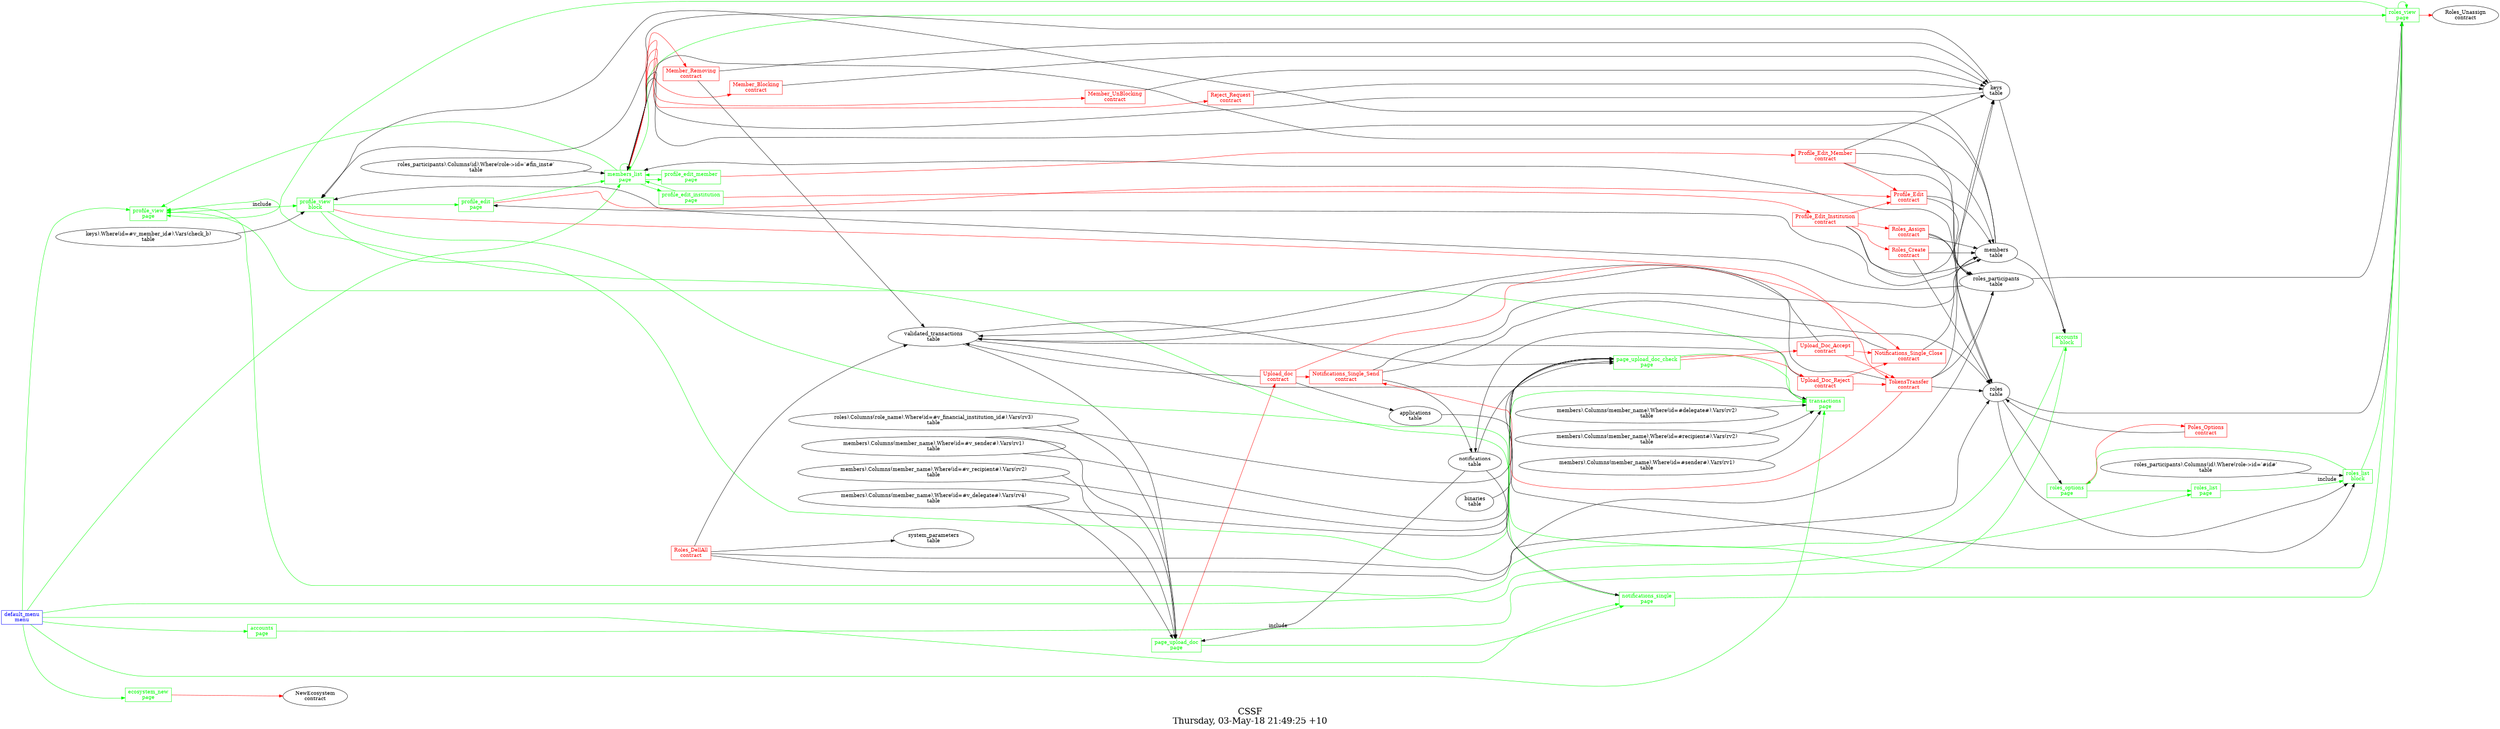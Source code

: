 digraph G {
fontsize="24";
label="CSSF\nThursday, 03-May-18 21:49:25 +10";
nojustify=true;
ordering=out;
rankdir=LR;
size="30";
"default_menu\nmenu" -> "profile_view\npage"  [ color=green ]
"default_menu\nmenu" -> "members_list\npage"  [ color=green ]
"default_menu\nmenu" -> "roles_list\npage"  [ color=green ]
"default_menu\nmenu" -> "notifications_single\npage"  [ color=green ]
"default_menu\nmenu" -> "accounts\npage"  [ color=green ]
"default_menu\nmenu" -> "transactions\npage"  [ color=green ]
"default_menu\nmenu" -> "ecosystem_new\npage"  [ color=green ]
"default_menu\nmenu" [color=blue, fontcolor=blue, group=menus, shape=record];
"accounts\npage" -> "accounts\nblock"  [ color=green, label=include ]
"accounts\npage" [color=green, fontcolor=green, group=pages, shape=record];
"ecosystem_new\npage" -> "NewEcosystem\ncontract"  [ color=red ]
"ecosystem_new\npage" [color=green, fontcolor=green, group=pages, shape=record];
"members_list\npage" -> "Member_Removing\ncontract"  [ color=red ]
"members_list\npage" -> "Member_Blocking\ncontract"  [ color=red ]
"members_list\npage" -> "Member_UnBlocking\ncontract"  [ color=red ]
"members_list\npage" -> "Reject_Request\ncontract"  [ color=red ]
"keys\ntable" -> "members_list\npage"  [ color="" ]
"members\ntable" -> "members_list\npage"  [ color="" ]
"roles\ntable" -> "members_list\npage"  [ color="" ]
"roles_participants).Columns(id).Where(role->id='#fin_inst#'\ntable" -> "members_list\npage"  [ color="" ]
"roles_participants\ntable" -> "members_list\npage"  [ color="" ]
"members_list\npage" -> "profile_view\npage"  [ color=green ]
"members_list\npage" -> "roles_view\npage"  [ color=green ]
"members_list\npage" -> "members_list\npage"  [ color=green ]
"members_list\npage" -> "profile_edit_member\npage"  [ color=green ]
"members_list\npage" -> "profile_edit_institution\npage"  [ color=green ]
"members_list\npage" [color=green, fontcolor=green, group=pages, shape=record];
"notifications\ntable" -> "notifications_single\npage"  [ color="" ]
"notifications_single\npage" -> "profile_view\npage"  [ color=green ]
"notifications_single\npage" -> "roles_view\npage"  [ color=green ]
"notifications_single\npage" [color=green, fontcolor=green, group=pages, shape=record];
"page_upload_doc\npage" -> "Upload_doc\ncontract"  [ color=red ]
"notifications\ntable" -> "page_upload_doc\npage"  [ color="" ]
"validated_transactions\ntable" -> "page_upload_doc\npage"  [ color="" ]
"members).Columns(member_name).Where(id=#v_sender#).Vars(rv1)\ntable" -> "page_upload_doc\npage"  [ color="" ]
"members).Columns(member_name).Where(id=#v_recipient#).Vars(rv2)\ntable" -> "page_upload_doc\npage"  [ color="" ]
"roles).Columns(role_name).Where(id=#v_financial_institution_id#).Vars(rv3)\ntable" -> "page_upload_doc\npage"  [ color="" ]
"members).Columns(member_name).Where(id=#v_delegate#).Vars(rv4)\ntable" -> "page_upload_doc\npage"  [ color="" ]
"page_upload_doc\npage" -> "notifications_single\npage"  [ color=green ]
"page_upload_doc\npage" [color=green, fontcolor=green, group=pages, shape=record];
"page_upload_doc_check\npage" -> "Upload_Doc_Reject\ncontract"  [ color=red ]
"page_upload_doc_check\npage" -> "Upload_Doc_Accept\ncontract"  [ color=red ]
"notifications\ntable" -> "page_upload_doc_check\npage"  [ color="" ]
"validated_transactions\ntable" -> "page_upload_doc_check\npage"  [ color="" ]
"members).Columns(member_name).Where(id=#v_sender#).Vars(rv1)\ntable" -> "page_upload_doc_check\npage"  [ color="" ]
"members).Columns(member_name).Where(id=#v_recipient#).Vars(rv2)\ntable" -> "page_upload_doc_check\npage"  [ color="" ]
"roles).Columns(role_name).Where(id=#v_financial_institution_id#).Vars(rv3)\ntable" -> "page_upload_doc_check\npage"  [ color="" ]
"members).Columns(member_name).Where(id=#v_delegate#).Vars(rv4)\ntable" -> "page_upload_doc_check\npage"  [ color="" ]
"binaries\ntable" -> "page_upload_doc_check\npage"  [ color="" ]
"page_upload_doc_check\npage" -> "transactions\npage"  [ color=green ]
"page_upload_doc_check\npage" [color=green, fontcolor=green, group=pages, shape=record];
"profile_edit\npage" -> "Profile_Edit\ncontract"  [ color=red ]
"members\ntable" -> "profile_edit\npage"  [ color="" ]
"profile_edit\npage" -> "members_list\npage"  [ color=green ]
"profile_edit\npage" [color=green, fontcolor=green, group=pages, shape=record];
"profile_edit_institution\npage" -> "Profile_Edit_Institution\ncontract"  [ color=red ]
"profile_edit_institution\npage" -> "members_list\npage"  [ color=green ]
"profile_edit_institution\npage" [color=green, fontcolor=green, group=pages, shape=record];
"profile_edit_member\npage" -> "Profile_Edit_Member\ncontract"  [ color=red ]
"profile_edit_member\npage" -> "members_list\npage"  [ color=green ]
"profile_edit_member\npage" [color=green, fontcolor=green, group=pages, shape=record];
"profile_view\npage" -> "profile_view\nblock"  [ color=green, label=include ]
"profile_view\npage" [color=green, fontcolor=green, group=pages, shape=record];
"roles_list\npage" -> "roles_list\nblock"  [ color=green, label=include ]
"roles_list\npage" [color=green, fontcolor=green, group=pages, shape=record];
"roles_options\npage" -> "Poles_Options\ncontract"  [ color=red ]
"roles\ntable" -> "roles_options\npage"  [ color="" ]
"roles_options\npage" -> "roles_list\npage"  [ color=green ]
"roles_options\npage" [color=green, fontcolor=green, group=pages, shape=record];
"roles_view\npage" -> "Roles_Unassign\ncontract"  [ color=red ]
"roles\ntable" -> "roles_view\npage"  [ color="" ]
"roles_participants\ntable" -> "roles_view\npage"  [ color="" ]
"roles_view\npage" -> "profile_view\npage"  [ color=green ]
"roles_view\npage" -> "roles_view\npage"  [ color=green ]
"roles_view\npage" [color=green, fontcolor=green, group=pages, shape=record];
"validated_transactions\ntable" -> "transactions\npage"  [ color="" ]
"members).Columns(member_name).Where(id=#sender#).Vars(rv1)\ntable" -> "transactions\npage"  [ color="" ]
"members).Columns(member_name).Where(id=#delegate#).Vars(rv2)\ntable" -> "transactions\npage"  [ color="" ]
"members).Columns(member_name).Where(id=#recipient#).Vars(rv2)\ntable" -> "transactions\npage"  [ color="" ]
"transactions\npage" -> "profile_view\npage"  [ color=green ]
"transactions\npage" [color=green, fontcolor=green, group=pages, shape=record];
"keys\ntable" -> "accounts\nblock"  [ color="" ]
"members\ntable" -> "accounts\nblock"  [ color="" ]
"accounts\nblock" -> "profile_view\npage"  [ color=green ]
"accounts\nblock" [color=green, fontcolor=green, group=blocks, shape=record];
"profile_view\nblock" -> "TokensTransfer\ncontract"  [ color=red ]
"members\ntable" -> "profile_view\nblock"  [ color="" ]
"keys\ntable" -> "profile_view\nblock"  [ color="" ]
"roles_participants\ntable" -> "profile_view\nblock"  [ color="" ]
"keys).Where(id=#v_member_id#).Vars(check_b)\ntable" -> "profile_view\nblock"  [ color="" ]
"profile_view\nblock" -> "profile_edit\npage"  [ color=green ]
"profile_view\nblock" -> "roles_view\npage"  [ color=green ]
"profile_view\nblock" -> "transactions\npage"  [ color=green ]
"profile_view\nblock" [color=green, fontcolor=green, group=blocks, shape=record];
"applications\ntable" -> "roles_list\nblock"  [ color="" ]
"roles\ntable" -> "roles_list\nblock"  [ color="" ]
"roles_participants).Columns(id).Where(role->id='#id#'\ntable" -> "roles_list\nblock"  [ color="" ]
"roles_list\nblock" -> "roles_view\npage"  [ color=green ]
"roles_list\nblock" -> "roles_options\npage"  [ color=green ]
"roles_list\nblock" [color=green, fontcolor=green, group=blocks, shape=record];
"Member_Blocking\ncontract" -> "keys\ntable"  [ color="" ]
"Member_Blocking\ncontract" [color=red, fontcolor=red, group=contracts, shape=record];
"Member_Removing\ncontract" -> "keys\ntable"  [ color="" ]
"Member_Removing\ncontract" -> "validated_transactions\ntable"  [ color="" ]
"Member_Removing\ncontract" [color=red, fontcolor=red, group=contracts, shape=record];
"Member_UnBlocking\ncontract" -> "keys\ntable"  [ color="" ]
"Member_UnBlocking\ncontract" [color=red, fontcolor=red, group=contracts, shape=record];
"Notifications_Single_Close\ncontract" -> "members\ntable"  [ color="" ]
"Notifications_Single_Close\ncontract" -> "notifications\ntable"  [ color="" ]
"Notifications_Single_Close\ncontract" [color=red, fontcolor=red, group=contracts, shape=record];
"Notifications_Single_Send\ncontract" -> "members\ntable"  [ color="" ]
"Notifications_Single_Send\ncontract" -> "roles\ntable"  [ color="" ]
"Notifications_Single_Send\ncontract" -> "notifications\ntable"  [ color="" ]
"Notifications_Single_Send\ncontract" [color=red, fontcolor=red, group=contracts, shape=record];
"Poles_Options\ncontract" -> "roles\ntable"  [ color="" ]
"Poles_Options\ncontract" [color=red, fontcolor=red, group=contracts, shape=record];
"Profile_Edit\ncontract" -> "members\ntable"  [ color="" ]
"Profile_Edit\ncontract" -> "roles_participants\ntable"  [ color="" ]
"Profile_Edit\ncontract" [color=red, fontcolor=red, group=contracts, shape=record];
"Profile_Edit_Institution\ncontract" -> "Profile_Edit\ncontract"  [ color=red ]
"Profile_Edit_Institution\ncontract" -> "Roles_Assign\ncontract"  [ color=red ]
"Profile_Edit_Institution\ncontract" -> "Roles_Create\ncontract"  [ color=red ]
"Profile_Edit_Institution\ncontract" -> "members\ntable"  [ color="" ]
"Profile_Edit_Institution\ncontract" -> "keys\ntable"  [ color="" ]
"Profile_Edit_Institution\ncontract" [color=red, fontcolor=red, group=contracts, shape=record];
"Profile_Edit_Member\ncontract" -> "Profile_Edit\ncontract"  [ color=red ]
"Profile_Edit_Member\ncontract" -> "members\ntable"  [ color="" ]
"Profile_Edit_Member\ncontract" -> "roles_participants\ntable"  [ color="" ]
"Profile_Edit_Member\ncontract" -> "keys\ntable"  [ color="" ]
"Profile_Edit_Member\ncontract" [color=red, fontcolor=red, group=contracts, shape=record];
"Reject_Request\ncontract" -> "keys\ntable"  [ color="" ]
"Reject_Request\ncontract" [color=red, fontcolor=red, group=contracts, shape=record];
"Roles_Assign\ncontract" -> "roles\ntable"  [ color="" ]
"Roles_Assign\ncontract" -> "members\ntable"  [ color="" ]
"Roles_Assign\ncontract" -> "roles_participants\ntable"  [ color="" ]
"Roles_Assign\ncontract" [color=red, fontcolor=red, group=contracts, shape=record];
"Roles_Create\ncontract" -> "members\ntable"  [ color="" ]
"Roles_Create\ncontract" -> "roles\ntable"  [ color="" ]
"Roles_Create\ncontract" [color=red, fontcolor=red, group=contracts, shape=record];
"Roles_DellAll\ncontract" -> "system_parameters\ntable"  [ color="" ]
"Roles_DellAll\ncontract" -> "validated_transactions\ntable"  [ color="" ]
"Roles_DellAll\ncontract" -> "roles\ntable"  [ color="" ]
"Roles_DellAll\ncontract" -> "roles_participants\ntable"  [ color="" ]
"Roles_DellAll\ncontract" [color=red, fontcolor=red, group=contracts, shape=record];
"TokensTransfer\ncontract" -> "Notifications_Single_Send\ncontract"  [ color=red ]
"TokensTransfer\ncontract" -> "validated_transactions\ntable"  [ color="" ]
"TokensTransfer\ncontract" -> "keys\ntable"  [ color="" ]
"TokensTransfer\ncontract" -> "roles\ntable"  [ color="" ]
"TokensTransfer\ncontract" -> "roles_participants\ntable"  [ color="" ]
"TokensTransfer\ncontract" [color=red, fontcolor=red, group=contracts, shape=record];
"Upload_Doc_Accept\ncontract" -> "Notifications_Single_Close\ncontract"  [ color=red ]
"Upload_Doc_Accept\ncontract" -> "TokensTransfer\ncontract"  [ color=red ]
"Upload_Doc_Accept\ncontract" -> "validated_transactions\ntable"  [ color="" ]
"Upload_Doc_Accept\ncontract" [color=red, fontcolor=red, group=contracts, shape=record];
"Upload_Doc_Reject\ncontract" -> "Notifications_Single_Close\ncontract"  [ color=red ]
"Upload_Doc_Reject\ncontract" -> "TokensTransfer\ncontract"  [ color=red ]
"Upload_Doc_Reject\ncontract" -> "validated_transactions\ntable"  [ color="" ]
"Upload_Doc_Reject\ncontract" [color=red, fontcolor=red, group=contracts, shape=record];
"Upload_doc\ncontract" -> "Notifications_Single_Close\ncontract"  [ color=red ]
"Upload_doc\ncontract" -> "Notifications_Single_Send\ncontract"  [ color=red ]
"Upload_doc\ncontract" -> "applications\ntable"  [ color="" ]
"Upload_doc\ncontract" -> "validated_transactions\ntable"  [ color="" ]
"Upload_doc\ncontract" [color=red, fontcolor=red, group=contracts, shape=record];
"validated_transactions\ntable" [color="", fontcolor="", group=tables, shape=""];
}
